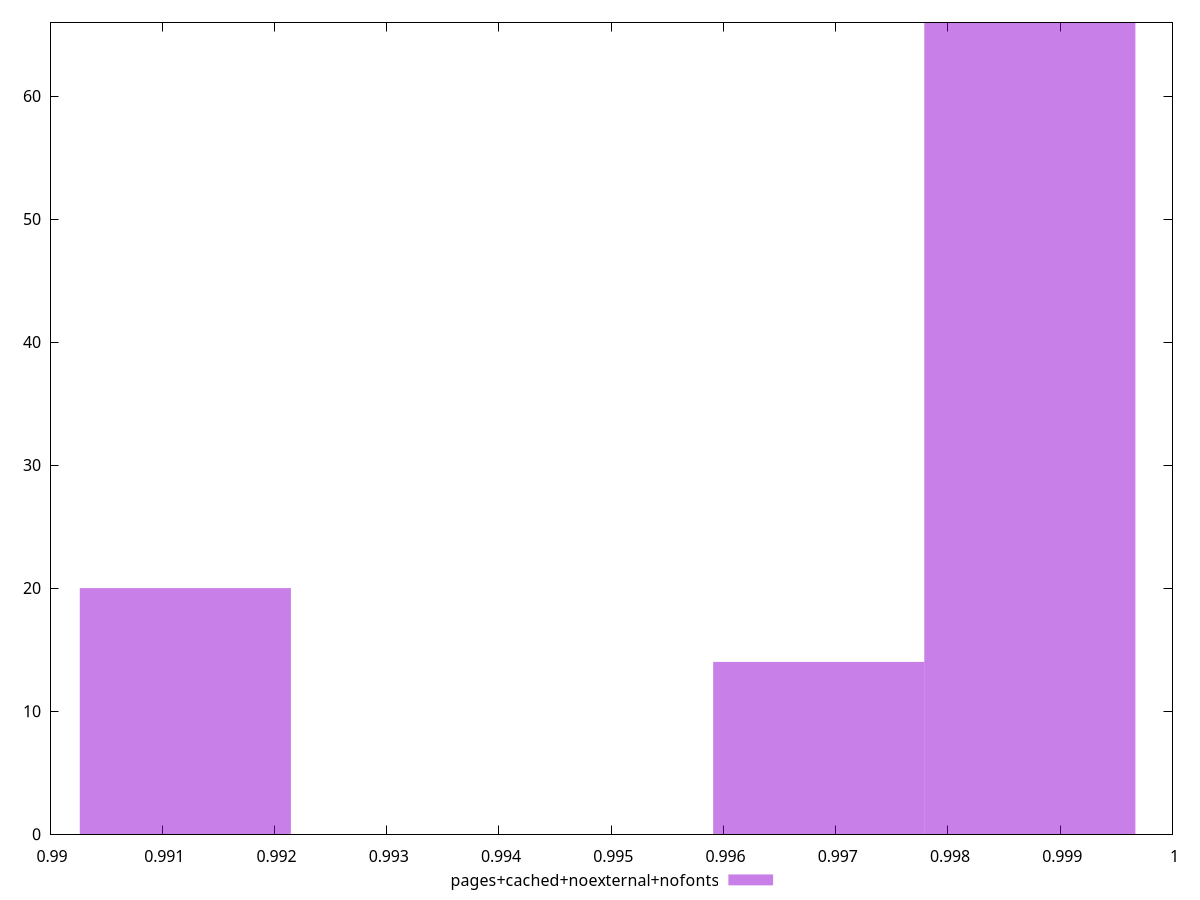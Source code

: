 $_pagesCachedNoexternalNofonts <<EOF
0.9987290934487523 66
0.9968482476983779 14
0.991205710447255 20
EOF
set key outside below
set terminal pngcairo
set output "report_00006_2020-11-02T20-21-41.718Z/speed-index/pages+cached+noexternal+nofonts//hist.png"
set yrange [0:66]
set boxwidth 0.001880845750374298
set style fill transparent solid 0.5 noborder
plot $_pagesCachedNoexternalNofonts title "pages+cached+noexternal+nofonts" with boxes ,